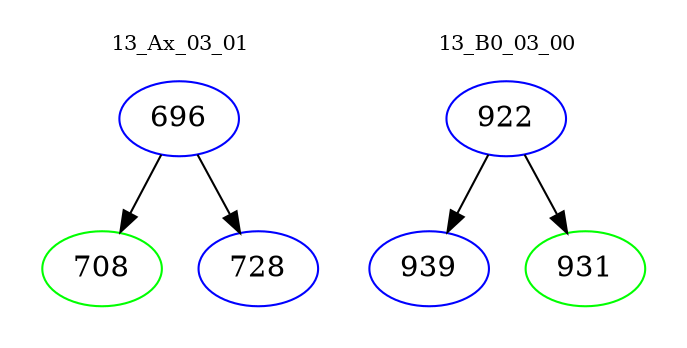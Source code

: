 digraph{
subgraph cluster_0 {
color = white
label = "13_Ax_03_01";
fontsize=10;
T0_696 [label="696", color="blue"]
T0_696 -> T0_708 [color="black"]
T0_708 [label="708", color="green"]
T0_696 -> T0_728 [color="black"]
T0_728 [label="728", color="blue"]
}
subgraph cluster_1 {
color = white
label = "13_B0_03_00";
fontsize=10;
T1_922 [label="922", color="blue"]
T1_922 -> T1_939 [color="black"]
T1_939 [label="939", color="blue"]
T1_922 -> T1_931 [color="black"]
T1_931 [label="931", color="green"]
}
}
